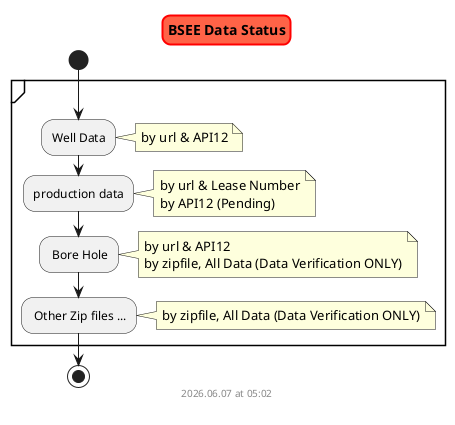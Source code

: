 @startuml bsee_data_status
skinparam titleBorderRoundCorner 15
skinparam titleBorderThickness 2
skinparam titleBorderColor red
skinparam titleBackgroundColor Tomato

title BSEE Data Status 

start

    partition {

        :Well Data;
            note right
                by url & API12
            end note

        :production data;
            note right
                by url & Lease Number
                by API12 (Pending) 
            end note

        : Bore Hole;
            note right
                by url & API12
                by zipfile, All Data (Data Verification ONLY)
            end note

        : Other Zip files ...;
            note right
                by zipfile, All Data (Data Verification ONLY)
            end note

    }

stop

footer
%date("yyyy.MM.dd' at 'HH:mm")
%filename()
end footer

@enduml